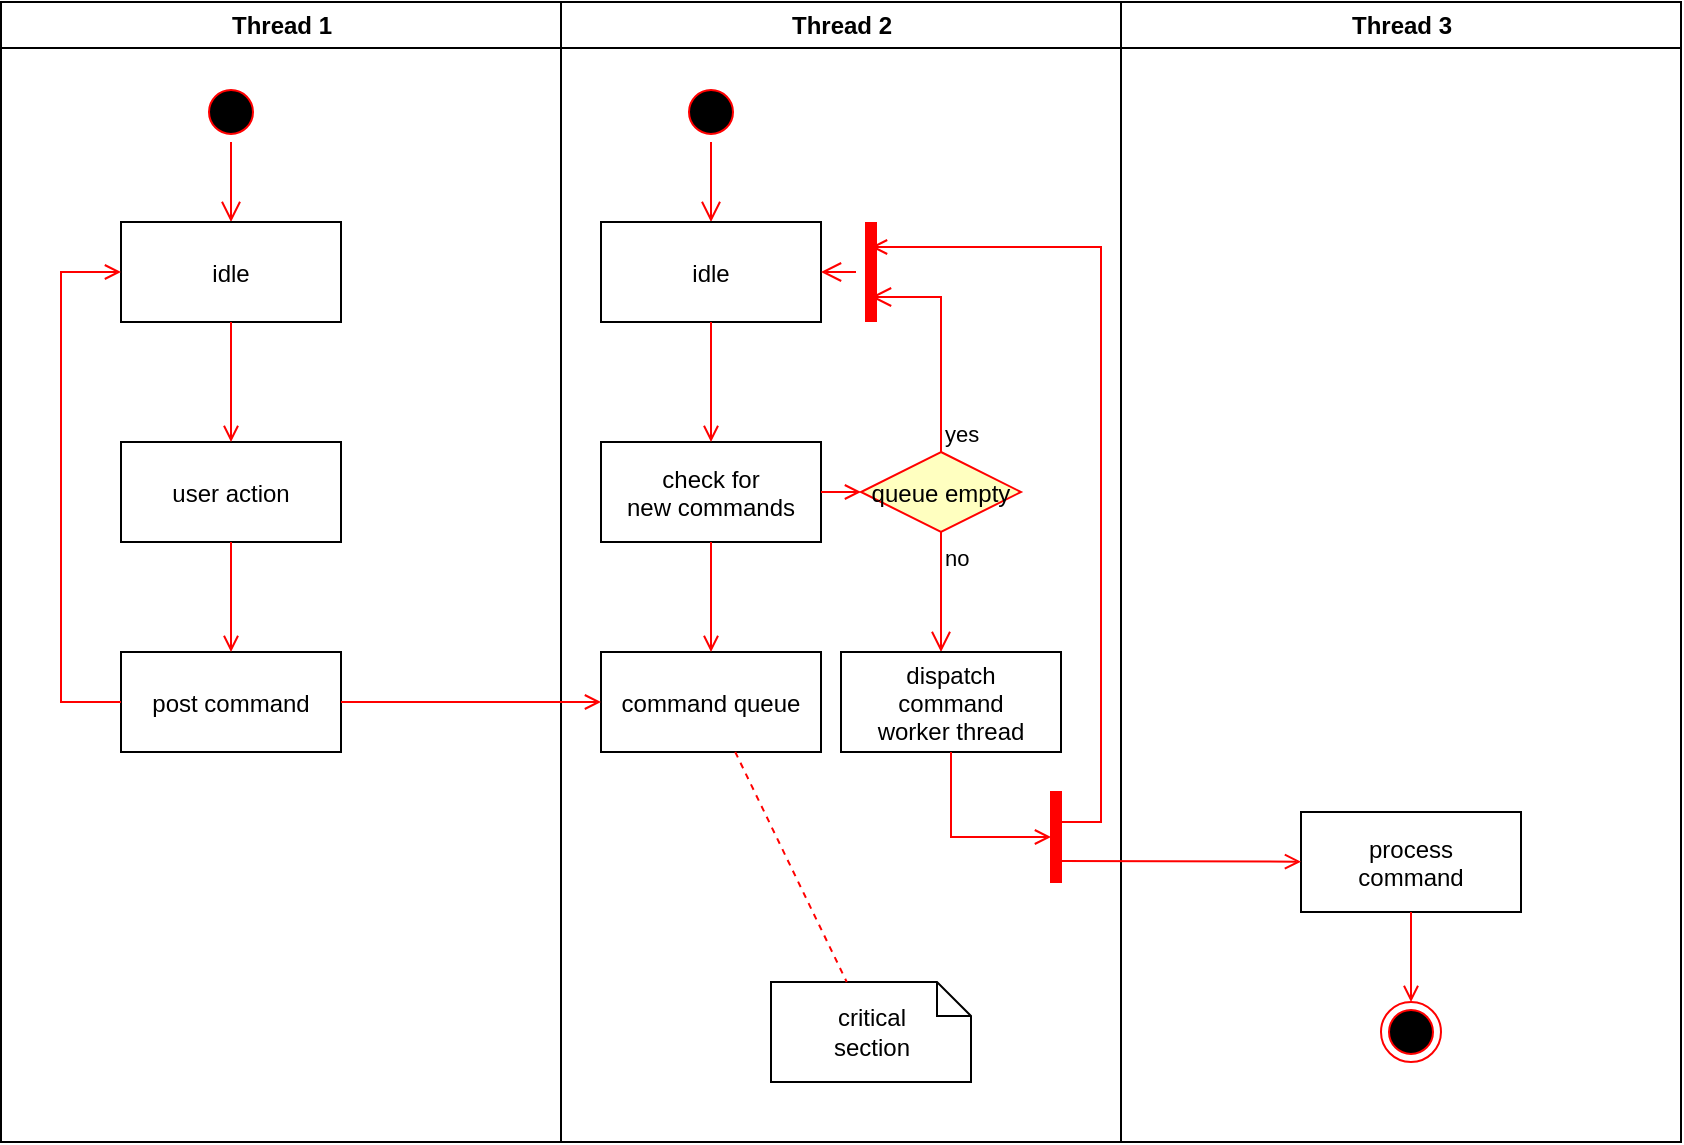 <mxfile version="14.1.9" type="github" pages="2">
  <diagram name="Page-1" id="e7e014a7-5840-1c2e-5031-d8a46d1fe8dd">
    <mxGraphModel dx="1426" dy="946" grid="1" gridSize="10" guides="1" tooltips="1" connect="1" arrows="1" fold="1" page="1" pageScale="1" pageWidth="1169" pageHeight="826" background="#ffffff" math="0" shadow="0">
      <root>
        <mxCell id="0" />
        <mxCell id="1" parent="0" />
        <mxCell id="2" value="Thread 1" style="swimlane;whiteSpace=wrap" parent="1" vertex="1">
          <mxGeometry x="164.5" y="128" width="280" height="570" as="geometry" />
        </mxCell>
        <mxCell id="5" value="" style="ellipse;shape=startState;fillColor=#000000;strokeColor=#ff0000;" parent="2" vertex="1">
          <mxGeometry x="100" y="40" width="30" height="30" as="geometry" />
        </mxCell>
        <mxCell id="6" value="" style="edgeStyle=elbowEdgeStyle;elbow=horizontal;verticalAlign=bottom;endArrow=open;endSize=8;strokeColor=#FF0000;endFill=1;rounded=0" parent="2" source="5" target="7" edge="1">
          <mxGeometry x="100" y="40" as="geometry">
            <mxPoint x="115" y="110" as="targetPoint" />
          </mxGeometry>
        </mxCell>
        <mxCell id="7" value="idle" style="" parent="2" vertex="1">
          <mxGeometry x="60" y="110" width="110" height="50" as="geometry" />
        </mxCell>
        <mxCell id="8" value="user action" style="" parent="2" vertex="1">
          <mxGeometry x="60" y="220" width="110" height="50" as="geometry" />
        </mxCell>
        <mxCell id="9" value="" style="endArrow=open;strokeColor=#FF0000;endFill=1;rounded=0" parent="2" source="7" target="8" edge="1">
          <mxGeometry relative="1" as="geometry" />
        </mxCell>
        <mxCell id="10" value="post command" style="" parent="2" vertex="1">
          <mxGeometry x="60" y="325" width="110" height="50" as="geometry" />
        </mxCell>
        <mxCell id="11" value="" style="endArrow=open;strokeColor=#FF0000;endFill=1;rounded=0" parent="2" source="8" target="10" edge="1">
          <mxGeometry relative="1" as="geometry" />
        </mxCell>
        <mxCell id="12" value="" style="edgeStyle=elbowEdgeStyle;elbow=horizontal;strokeColor=#FF0000;endArrow=open;endFill=1;rounded=0" parent="2" source="10" target="7" edge="1">
          <mxGeometry width="100" height="100" relative="1" as="geometry">
            <mxPoint x="160" y="290" as="sourcePoint" />
            <mxPoint x="260" y="190" as="targetPoint" />
            <Array as="points">
              <mxPoint x="30" y="250" />
            </Array>
          </mxGeometry>
        </mxCell>
        <mxCell id="3" value="Thread 2" style="swimlane;whiteSpace=wrap" parent="1" vertex="1">
          <mxGeometry x="444.5" y="128" width="280" height="570" as="geometry" />
        </mxCell>
        <mxCell id="13" value="" style="ellipse;shape=startState;fillColor=#000000;strokeColor=#ff0000;" parent="3" vertex="1">
          <mxGeometry x="60" y="40" width="30" height="30" as="geometry" />
        </mxCell>
        <mxCell id="14" value="" style="edgeStyle=elbowEdgeStyle;elbow=horizontal;verticalAlign=bottom;endArrow=open;endSize=8;strokeColor=#FF0000;endFill=1;rounded=0" parent="3" source="13" target="15" edge="1">
          <mxGeometry x="40" y="20" as="geometry">
            <mxPoint x="55" y="90" as="targetPoint" />
          </mxGeometry>
        </mxCell>
        <mxCell id="15" value="idle" style="" parent="3" vertex="1">
          <mxGeometry x="20" y="110" width="110" height="50" as="geometry" />
        </mxCell>
        <mxCell id="16" value="check for &#xa;new commands" style="" parent="3" vertex="1">
          <mxGeometry x="20" y="220" width="110" height="50" as="geometry" />
        </mxCell>
        <mxCell id="17" value="" style="endArrow=open;strokeColor=#FF0000;endFill=1;rounded=0" parent="3" source="15" target="16" edge="1">
          <mxGeometry relative="1" as="geometry" />
        </mxCell>
        <mxCell id="18" value="command queue" style="" parent="3" vertex="1">
          <mxGeometry x="20" y="325" width="110" height="50" as="geometry" />
        </mxCell>
        <mxCell id="19" value="" style="endArrow=open;strokeColor=#FF0000;endFill=1;rounded=0" parent="3" source="16" target="18" edge="1">
          <mxGeometry relative="1" as="geometry" />
        </mxCell>
        <mxCell id="21" value="queue empty" style="rhombus;fillColor=#ffffc0;strokeColor=#ff0000;" parent="3" vertex="1">
          <mxGeometry x="150" y="225" width="80" height="40" as="geometry" />
        </mxCell>
        <mxCell id="22" value="yes" style="edgeStyle=elbowEdgeStyle;elbow=horizontal;align=left;verticalAlign=bottom;endArrow=open;endSize=8;strokeColor=#FF0000;exitX=0.5;exitY=0;endFill=1;rounded=0;entryX=0.75;entryY=0.5;entryPerimeter=0" parent="3" source="21" target="25" edge="1">
          <mxGeometry x="-1" relative="1" as="geometry">
            <mxPoint x="160" y="150" as="targetPoint" />
            <Array as="points">
              <mxPoint x="190" y="180" />
            </Array>
          </mxGeometry>
        </mxCell>
        <mxCell id="23" value="no" style="edgeStyle=elbowEdgeStyle;elbow=horizontal;align=left;verticalAlign=top;endArrow=open;endSize=8;strokeColor=#FF0000;endFill=1;rounded=0" parent="3" source="21" target="30" edge="1">
          <mxGeometry x="-1" relative="1" as="geometry">
            <mxPoint x="190" y="305" as="targetPoint" />
          </mxGeometry>
        </mxCell>
        <mxCell id="24" value="" style="endArrow=open;strokeColor=#FF0000;endFill=1;rounded=0" parent="3" source="16" target="21" edge="1">
          <mxGeometry relative="1" as="geometry" />
        </mxCell>
        <mxCell id="25" value="" style="shape=line;strokeWidth=6;strokeColor=#ff0000;rotation=90" parent="3" vertex="1">
          <mxGeometry x="130" y="127.5" width="50" height="15" as="geometry" />
        </mxCell>
        <mxCell id="26" value="" style="edgeStyle=elbowEdgeStyle;elbow=horizontal;verticalAlign=bottom;endArrow=open;endSize=8;strokeColor=#FF0000;endFill=1;rounded=0" parent="3" source="25" target="15" edge="1">
          <mxGeometry x="130" y="90" as="geometry">
            <mxPoint x="230" y="140" as="targetPoint" />
          </mxGeometry>
        </mxCell>
        <mxCell id="30" value="dispatch&#xa;command&#xa;worker thread" style="" parent="3" vertex="1">
          <mxGeometry x="140" y="325" width="110" height="50" as="geometry" />
        </mxCell>
        <mxCell id="31" value="critical&#xa;section" style="shape=note;whiteSpace=wrap;size=17" parent="3" vertex="1">
          <mxGeometry x="105" y="490" width="100" height="50" as="geometry" />
        </mxCell>
        <mxCell id="32" value="" style="endArrow=none;strokeColor=#FF0000;endFill=0;rounded=0;dashed=1" parent="3" source="18" target="31" edge="1">
          <mxGeometry relative="1" as="geometry" />
        </mxCell>
        <mxCell id="34" value="" style="whiteSpace=wrap;strokeColor=#FF0000;fillColor=#FF0000" parent="3" vertex="1">
          <mxGeometry x="245" y="395" width="5" height="45" as="geometry" />
        </mxCell>
        <mxCell id="41" value="" style="edgeStyle=elbowEdgeStyle;elbow=horizontal;entryX=0;entryY=0.5;strokeColor=#FF0000;endArrow=open;endFill=1;rounded=0" parent="3" source="30" target="34" edge="1">
          <mxGeometry width="100" height="100" relative="1" as="geometry">
            <mxPoint x="60" y="480" as="sourcePoint" />
            <mxPoint x="160" y="380" as="targetPoint" />
            <Array as="points">
              <mxPoint x="195" y="400" />
            </Array>
          </mxGeometry>
        </mxCell>
        <mxCell id="4" value="Thread 3" style="swimlane;whiteSpace=wrap" parent="1" vertex="1">
          <mxGeometry x="724.5" y="128" width="280" height="570" as="geometry" />
        </mxCell>
        <mxCell id="33" value="process&#xa;command" style="" parent="4" vertex="1">
          <mxGeometry x="90" y="405" width="110" height="50" as="geometry" />
        </mxCell>
        <mxCell id="35" value="" style="edgeStyle=elbowEdgeStyle;elbow=horizontal;strokeColor=#FF0000;endArrow=open;endFill=1;rounded=0;entryX=0.25;entryY=0.5;entryPerimeter=0" parent="4" target="25" edge="1">
          <mxGeometry width="100" height="100" relative="1" as="geometry">
            <mxPoint x="-30" y="410" as="sourcePoint" />
            <mxPoint x="-120" y="120" as="targetPoint" />
            <Array as="points">
              <mxPoint x="-10" y="135" />
            </Array>
          </mxGeometry>
        </mxCell>
        <mxCell id="37" value="" style="edgeStyle=none;strokeColor=#FF0000;endArrow=open;endFill=1;rounded=0" parent="4" target="33" edge="1">
          <mxGeometry width="100" height="100" relative="1" as="geometry">
            <mxPoint x="-30" y="429.5" as="sourcePoint" />
            <mxPoint x="90" y="429.5" as="targetPoint" />
          </mxGeometry>
        </mxCell>
        <mxCell id="38" value="" style="ellipse;shape=endState;fillColor=#000000;strokeColor=#ff0000" parent="4" vertex="1">
          <mxGeometry x="130" y="500" width="30" height="30" as="geometry" />
        </mxCell>
        <mxCell id="39" value="" style="endArrow=open;strokeColor=#FF0000;endFill=1;rounded=0" parent="4" source="33" target="38" edge="1">
          <mxGeometry relative="1" as="geometry" />
        </mxCell>
        <mxCell id="20" value="" style="endArrow=open;strokeColor=#FF0000;endFill=1;rounded=0" parent="1" source="10" target="18" edge="1">
          <mxGeometry relative="1" as="geometry" />
        </mxCell>
      </root>
    </mxGraphModel>
  </diagram>
  <diagram id="OCjMVHGbWokwPHXsXugD" name="Page-2">
    <mxGraphModel dx="1426" dy="946" grid="1" gridSize="10" guides="1" tooltips="1" connect="1" arrows="1" fold="1" page="1" pageScale="1" pageWidth="827" pageHeight="1169" math="0" shadow="0">
      <root>
        <mxCell id="HOxXat0_lPH71bjHosXW-0" />
        <mxCell id="HOxXat0_lPH71bjHosXW-1" parent="HOxXat0_lPH71bjHosXW-0" />
        <mxCell id="HOxXat0_lPH71bjHosXW-2" value="Pool" style="swimlane;html=1;childLayout=stackLayout;startSize=20;rounded=0;shadow=0;comic=0;labelBackgroundColor=none;strokeWidth=1;fontFamily=Verdana;fontSize=12;align=center;" vertex="1" parent="HOxXat0_lPH71bjHosXW-1">
          <mxGeometry x="40" y="20" width="750" height="990" as="geometry" />
        </mxCell>
        <mxCell id="HOxXat0_lPH71bjHosXW-3" value="Lane 1" style="swimlane;html=1;startSize=20;" vertex="1" parent="HOxXat0_lPH71bjHosXW-2">
          <mxGeometry y="20" width="250" height="970" as="geometry" />
        </mxCell>
        <mxCell id="HOxXat0_lPH71bjHosXW-4" style="edgeStyle=none;rounded=0;html=1;labelBackgroundColor=none;startArrow=none;startFill=0;startSize=5;endArrow=classicThin;endFill=1;endSize=5;jettySize=auto;orthogonalLoop=1;strokeWidth=1;fontFamily=Verdana;fontSize=12" edge="1" parent="HOxXat0_lPH71bjHosXW-3" source="HOxXat0_lPH71bjHosXW-5" target="HOxXat0_lPH71bjHosXW-8">
          <mxGeometry relative="1" as="geometry" />
        </mxCell>
        <mxCell id="HOxXat0_lPH71bjHosXW-5" value="Action" style="rounded=1;whiteSpace=wrap;html=1;shadow=0;comic=0;labelBackgroundColor=none;strokeWidth=1;fontFamily=Verdana;fontSize=12;align=center;arcSize=50;" vertex="1" parent="HOxXat0_lPH71bjHosXW-3">
          <mxGeometry x="90" y="220" width="100" height="30" as="geometry" />
        </mxCell>
        <mxCell id="HOxXat0_lPH71bjHosXW-6" value="Action" style="rounded=1;whiteSpace=wrap;html=1;shadow=0;comic=0;labelBackgroundColor=none;strokeWidth=1;fontFamily=Verdana;fontSize=12;align=center;arcSize=50;" vertex="1" parent="HOxXat0_lPH71bjHosXW-3">
          <mxGeometry x="80" y="335" width="100" height="30" as="geometry" />
        </mxCell>
        <mxCell id="HOxXat0_lPH71bjHosXW-7" style="edgeStyle=none;rounded=0;html=1;labelBackgroundColor=none;startArrow=none;startFill=0;startSize=5;endArrow=classicThin;endFill=1;endSize=5;jettySize=auto;orthogonalLoop=1;strokeWidth=1;fontFamily=Verdana;fontSize=12" edge="1" parent="HOxXat0_lPH71bjHosXW-3" source="HOxXat0_lPH71bjHosXW-8" target="HOxXat0_lPH71bjHosXW-6">
          <mxGeometry relative="1" as="geometry" />
        </mxCell>
        <mxCell id="HOxXat0_lPH71bjHosXW-8" value="Object" style="rounded=0;whiteSpace=wrap;html=1;shadow=0;comic=0;labelBackgroundColor=none;strokeWidth=1;fontFamily=Verdana;fontSize=12;align=center;arcSize=50;" vertex="1" parent="HOxXat0_lPH71bjHosXW-3">
          <mxGeometry x="140" y="280" width="70" height="30" as="geometry" />
        </mxCell>
        <mxCell id="HOxXat0_lPH71bjHosXW-9" style="edgeStyle=none;rounded=0;html=1;labelBackgroundColor=none;startArrow=none;startFill=0;startSize=5;endArrow=oval;endFill=0;endSize=5;jettySize=auto;orthogonalLoop=1;strokeWidth=1;fontFamily=Verdana;fontSize=12;dashed=1;" edge="1" parent="HOxXat0_lPH71bjHosXW-3" source="HOxXat0_lPH71bjHosXW-11" target="HOxXat0_lPH71bjHosXW-5">
          <mxGeometry relative="1" as="geometry" />
        </mxCell>
        <mxCell id="HOxXat0_lPH71bjHosXW-10" style="edgeStyle=none;rounded=0;html=1;dashed=1;labelBackgroundColor=none;startArrow=none;startFill=0;startSize=5;endArrow=oval;endFill=0;endSize=5;jettySize=auto;orthogonalLoop=1;strokeWidth=1;fontFamily=Verdana;fontSize=12" edge="1" parent="HOxXat0_lPH71bjHosXW-3" source="HOxXat0_lPH71bjHosXW-11" target="HOxXat0_lPH71bjHosXW-8">
          <mxGeometry relative="1" as="geometry" />
        </mxCell>
        <mxCell id="HOxXat0_lPH71bjHosXW-11" value="Note" style="shape=note;whiteSpace=wrap;html=1;rounded=0;shadow=0;comic=0;labelBackgroundColor=none;strokeWidth=1;fontFamily=Verdana;fontSize=12;align=center;size=20;" vertex="1" parent="HOxXat0_lPH71bjHosXW-3">
          <mxGeometry x="20" y="274" width="85" height="42" as="geometry" />
        </mxCell>
        <mxCell id="HOxXat0_lPH71bjHosXW-12" value="Lane 2" style="swimlane;html=1;startSize=20;" vertex="1" parent="HOxXat0_lPH71bjHosXW-2">
          <mxGeometry x="250" y="20" width="250" height="970" as="geometry" />
        </mxCell>
        <mxCell id="HOxXat0_lPH71bjHosXW-13" value="" style="whiteSpace=wrap;html=1;rounded=0;shadow=0;comic=0;labelBackgroundColor=none;strokeWidth=1;fillColor=#000000;fontFamily=Verdana;fontSize=12;align=center;rotation=0;" vertex="1" parent="HOxXat0_lPH71bjHosXW-12">
          <mxGeometry x="30" y="160" width="147" height="10" as="geometry" />
        </mxCell>
        <mxCell id="HOxXat0_lPH71bjHosXW-14" style="edgeStyle=none;rounded=0;html=1;labelBackgroundColor=none;startArrow=none;startFill=0;startSize=5;endArrow=classicThin;endFill=1;endSize=5;jettySize=auto;orthogonalLoop=1;strokeWidth=1;fontFamily=Verdana;fontSize=12" edge="1" parent="HOxXat0_lPH71bjHosXW-12" source="HOxXat0_lPH71bjHosXW-15" target="HOxXat0_lPH71bjHosXW-21">
          <mxGeometry relative="1" as="geometry" />
        </mxCell>
        <mxCell id="HOxXat0_lPH71bjHosXW-15" value="Action" style="rounded=1;whiteSpace=wrap;html=1;shadow=0;comic=0;labelBackgroundColor=none;strokeWidth=1;fontFamily=Verdana;fontSize=12;align=center;arcSize=50;" vertex="1" parent="HOxXat0_lPH71bjHosXW-12">
          <mxGeometry x="64" y="450" width="100" height="30" as="geometry" />
        </mxCell>
        <mxCell id="HOxXat0_lPH71bjHosXW-16" style="edgeStyle=none;rounded=0;html=1;labelBackgroundColor=none;startArrow=none;startFill=0;startSize=5;endArrow=classicThin;endFill=1;endSize=5;jettySize=auto;orthogonalLoop=1;strokeWidth=1;fontFamily=Verdana;fontSize=12" edge="1" parent="HOxXat0_lPH71bjHosXW-12" source="HOxXat0_lPH71bjHosXW-17" target="HOxXat0_lPH71bjHosXW-15">
          <mxGeometry relative="1" as="geometry" />
        </mxCell>
        <mxCell id="HOxXat0_lPH71bjHosXW-17" value="" style="whiteSpace=wrap;html=1;rounded=0;shadow=0;comic=0;labelBackgroundColor=none;strokeWidth=1;fillColor=#000000;fontFamily=Verdana;fontSize=12;align=center;rotation=0;" vertex="1" parent="HOxXat0_lPH71bjHosXW-12">
          <mxGeometry x="40" y="410" width="147" height="10" as="geometry" />
        </mxCell>
        <mxCell id="HOxXat0_lPH71bjHosXW-18" style="edgeStyle=orthogonalEdgeStyle;rounded=0;html=1;entryX=0.25;entryY=0;labelBackgroundColor=none;startArrow=none;startFill=0;startSize=5;endArrow=classicThin;endFill=1;endSize=5;jettySize=auto;orthogonalLoop=1;strokeWidth=1;fontFamily=Verdana;fontSize=12" edge="1" parent="HOxXat0_lPH71bjHosXW-12" source="HOxXat0_lPH71bjHosXW-19" target="HOxXat0_lPH71bjHosXW-17">
          <mxGeometry relative="1" as="geometry" />
        </mxCell>
        <mxCell id="HOxXat0_lPH71bjHosXW-19" value="Object" style="rounded=0;whiteSpace=wrap;html=1;shadow=0;comic=0;labelBackgroundColor=none;strokeWidth=1;fontFamily=Verdana;fontSize=12;align=center;arcSize=50;" vertex="1" parent="HOxXat0_lPH71bjHosXW-12">
          <mxGeometry x="-40" y="365" width="70" height="30" as="geometry" />
        </mxCell>
        <mxCell id="HOxXat0_lPH71bjHosXW-20" style="edgeStyle=none;rounded=0;html=1;labelBackgroundColor=none;startArrow=none;startFill=0;startSize=5;endArrow=classicThin;endFill=1;endSize=5;jettySize=auto;orthogonalLoop=1;strokeWidth=1;fontFamily=Verdana;fontSize=12" edge="1" parent="HOxXat0_lPH71bjHosXW-12" source="HOxXat0_lPH71bjHosXW-21" target="HOxXat0_lPH71bjHosXW-22">
          <mxGeometry relative="1" as="geometry" />
        </mxCell>
        <mxCell id="HOxXat0_lPH71bjHosXW-21" value="Object" style="rounded=0;whiteSpace=wrap;html=1;shadow=0;comic=0;labelBackgroundColor=none;strokeWidth=1;fontFamily=Verdana;fontSize=12;align=center;arcSize=50;" vertex="1" parent="HOxXat0_lPH71bjHosXW-12">
          <mxGeometry x="125" y="510" width="70" height="30" as="geometry" />
        </mxCell>
        <mxCell id="HOxXat0_lPH71bjHosXW-22" value="Action" style="rounded=1;whiteSpace=wrap;html=1;shadow=0;comic=0;labelBackgroundColor=none;strokeWidth=1;fontFamily=Verdana;fontSize=12;align=center;arcSize=50;" vertex="1" parent="HOxXat0_lPH71bjHosXW-12">
          <mxGeometry x="85" y="580" width="100" height="30" as="geometry" />
        </mxCell>
        <mxCell id="HOxXat0_lPH71bjHosXW-23" style="edgeStyle=none;rounded=0;html=1;dashed=1;labelBackgroundColor=none;startArrow=none;startFill=0;startSize=5;endArrow=oval;endFill=0;endSize=5;jettySize=auto;orthogonalLoop=1;strokeWidth=1;fontFamily=Verdana;fontSize=12" edge="1" parent="HOxXat0_lPH71bjHosXW-12" source="HOxXat0_lPH71bjHosXW-25" target="HOxXat0_lPH71bjHosXW-15">
          <mxGeometry relative="1" as="geometry" />
        </mxCell>
        <mxCell id="HOxXat0_lPH71bjHosXW-24" style="edgeStyle=none;rounded=0;html=1;dashed=1;labelBackgroundColor=none;startArrow=none;startFill=0;startSize=5;endArrow=oval;endFill=0;endSize=5;jettySize=auto;orthogonalLoop=1;strokeWidth=1;fontFamily=Verdana;fontSize=12" edge="1" parent="HOxXat0_lPH71bjHosXW-12" source="HOxXat0_lPH71bjHosXW-25" target="HOxXat0_lPH71bjHosXW-21">
          <mxGeometry relative="1" as="geometry" />
        </mxCell>
        <mxCell id="HOxXat0_lPH71bjHosXW-25" value="Note" style="shape=note;whiteSpace=wrap;html=1;rounded=0;shadow=0;comic=0;labelBackgroundColor=none;strokeWidth=1;fontFamily=Verdana;fontSize=12;align=center;size=20;" vertex="1" parent="HOxXat0_lPH71bjHosXW-12">
          <mxGeometry x="10" y="510" width="90" height="55" as="geometry" />
        </mxCell>
        <mxCell id="HOxXat0_lPH71bjHosXW-26" style="edgeStyle=none;rounded=0;html=1;dashed=1;labelBackgroundColor=none;startArrow=none;startFill=0;startSize=5;endArrow=oval;endFill=0;endSize=5;jettySize=auto;orthogonalLoop=1;strokeWidth=1;fontFamily=Verdana;fontSize=12" edge="1" parent="HOxXat0_lPH71bjHosXW-12" source="HOxXat0_lPH71bjHosXW-27" target="HOxXat0_lPH71bjHosXW-22">
          <mxGeometry relative="1" as="geometry" />
        </mxCell>
        <mxCell id="HOxXat0_lPH71bjHosXW-27" value="Note" style="shape=note;whiteSpace=wrap;html=1;rounded=0;shadow=0;comic=0;labelBackgroundColor=none;strokeWidth=1;fontFamily=Verdana;fontSize=12;align=center;size=20;" vertex="1" parent="HOxXat0_lPH71bjHosXW-12">
          <mxGeometry x="40" y="648" width="105" height="55" as="geometry" />
        </mxCell>
        <mxCell id="HOxXat0_lPH71bjHosXW-28" value="Lane 3" style="swimlane;html=1;startSize=20;" vertex="1" parent="HOxXat0_lPH71bjHosXW-2">
          <mxGeometry x="500" y="20" width="250" height="970" as="geometry" />
        </mxCell>
        <mxCell id="HOxXat0_lPH71bjHosXW-29" style="edgeStyle=orthogonalEdgeStyle;rounded=0;html=1;labelBackgroundColor=none;startArrow=none;startFill=0;startSize=5;endArrow=classicThin;endFill=1;endSize=5;jettySize=auto;orthogonalLoop=1;strokeWidth=1;fontFamily=Verdana;fontSize=12" edge="1" parent="HOxXat0_lPH71bjHosXW-28" source="HOxXat0_lPH71bjHosXW-30" target="HOxXat0_lPH71bjHosXW-31">
          <mxGeometry relative="1" as="geometry" />
        </mxCell>
        <mxCell id="HOxXat0_lPH71bjHosXW-30" value="" style="ellipse;whiteSpace=wrap;html=1;rounded=0;shadow=0;comic=0;labelBackgroundColor=none;strokeWidth=1;fillColor=#000000;fontFamily=Verdana;fontSize=12;align=center;" vertex="1" parent="HOxXat0_lPH71bjHosXW-28">
          <mxGeometry x="80" y="40" width="40" height="40" as="geometry" />
        </mxCell>
        <mxCell id="HOxXat0_lPH71bjHosXW-31" value="Action" style="rounded=1;whiteSpace=wrap;html=1;shadow=0;comic=0;labelBackgroundColor=none;strokeWidth=1;fontFamily=Verdana;fontSize=12;align=center;arcSize=50;" vertex="1" parent="HOxXat0_lPH71bjHosXW-28">
          <mxGeometry x="50" y="110" width="100" height="30" as="geometry" />
        </mxCell>
        <mxCell id="HOxXat0_lPH71bjHosXW-32" style="rounded=0;html=1;labelBackgroundColor=none;startArrow=none;startFill=0;startSize=5;endArrow=classicThin;endFill=1;endSize=5;jettySize=auto;orthogonalLoop=1;strokeWidth=1;fontFamily=Verdana;fontSize=12" edge="1" parent="HOxXat0_lPH71bjHosXW-28" source="HOxXat0_lPH71bjHosXW-33" target="HOxXat0_lPH71bjHosXW-37">
          <mxGeometry relative="1" as="geometry" />
        </mxCell>
        <mxCell id="HOxXat0_lPH71bjHosXW-33" value="Action" style="rounded=1;whiteSpace=wrap;html=1;shadow=0;comic=0;labelBackgroundColor=none;strokeWidth=1;fontFamily=Verdana;fontSize=12;align=center;arcSize=50;" vertex="1" parent="HOxXat0_lPH71bjHosXW-28">
          <mxGeometry x="45" y="208" width="100" height="30" as="geometry" />
        </mxCell>
        <mxCell id="HOxXat0_lPH71bjHosXW-34" style="edgeStyle=none;rounded=0;html=1;labelBackgroundColor=none;startArrow=none;startFill=0;startSize=5;endArrow=classicThin;endFill=1;endSize=5;jettySize=auto;orthogonalLoop=1;strokeWidth=1;fontFamily=Verdana;fontSize=12" edge="1" parent="HOxXat0_lPH71bjHosXW-28" source="HOxXat0_lPH71bjHosXW-35" target="HOxXat0_lPH71bjHosXW-38">
          <mxGeometry relative="1" as="geometry" />
        </mxCell>
        <mxCell id="HOxXat0_lPH71bjHosXW-35" value="Action" style="rounded=1;whiteSpace=wrap;html=1;shadow=0;comic=0;labelBackgroundColor=none;strokeWidth=1;fontFamily=Verdana;fontSize=12;align=center;arcSize=50;" vertex="1" parent="HOxXat0_lPH71bjHosXW-28">
          <mxGeometry x="85" y="330" width="100" height="30" as="geometry" />
        </mxCell>
        <mxCell id="HOxXat0_lPH71bjHosXW-36" style="edgeStyle=none;rounded=0;html=1;labelBackgroundColor=none;startArrow=none;startFill=0;startSize=5;endArrow=classicThin;endFill=1;endSize=5;jettySize=auto;orthogonalLoop=1;strokeWidth=1;fontFamily=Verdana;fontSize=12" edge="1" parent="HOxXat0_lPH71bjHosXW-28" source="HOxXat0_lPH71bjHosXW-37" target="HOxXat0_lPH71bjHosXW-35">
          <mxGeometry relative="1" as="geometry" />
        </mxCell>
        <mxCell id="HOxXat0_lPH71bjHosXW-37" value="Object" style="rounded=0;whiteSpace=wrap;html=1;shadow=0;comic=0;labelBackgroundColor=none;strokeWidth=1;fontFamily=Verdana;fontSize=12;align=center;arcSize=50;" vertex="1" parent="HOxXat0_lPH71bjHosXW-28">
          <mxGeometry x="15" y="268" width="70" height="30" as="geometry" />
        </mxCell>
        <mxCell id="HOxXat0_lPH71bjHosXW-38" value="Object" style="rounded=0;whiteSpace=wrap;html=1;shadow=0;comic=0;labelBackgroundColor=none;strokeWidth=1;fontFamily=Verdana;fontSize=12;align=center;arcSize=50;" vertex="1" parent="HOxXat0_lPH71bjHosXW-28">
          <mxGeometry x="-35" y="360" width="70" height="30" as="geometry" />
        </mxCell>
        <mxCell id="HOxXat0_lPH71bjHosXW-39" style="edgeStyle=none;rounded=0;html=1;labelBackgroundColor=none;startArrow=none;startFill=0;startSize=5;endArrow=classicThin;endFill=1;endSize=5;jettySize=auto;orthogonalLoop=1;strokeWidth=1;fontFamily=Verdana;fontSize=12" edge="1" parent="HOxXat0_lPH71bjHosXW-28" source="HOxXat0_lPH71bjHosXW-40" target="HOxXat0_lPH71bjHosXW-42">
          <mxGeometry relative="1" as="geometry" />
        </mxCell>
        <mxCell id="HOxXat0_lPH71bjHosXW-40" value="Object" style="rounded=0;whiteSpace=wrap;html=1;shadow=0;comic=0;labelBackgroundColor=none;strokeWidth=1;fontFamily=Verdana;fontSize=12;align=center;arcSize=50;" vertex="1" parent="HOxXat0_lPH71bjHosXW-28">
          <mxGeometry x="-35" y="610" width="70" height="30" as="geometry" />
        </mxCell>
        <mxCell id="HOxXat0_lPH71bjHosXW-41" style="edgeStyle=none;rounded=0;html=1;labelBackgroundColor=none;startArrow=none;startFill=0;startSize=5;endArrow=classicThin;endFill=1;endSize=5;jettySize=auto;orthogonalLoop=1;strokeWidth=1;fontFamily=Verdana;fontSize=12" edge="1" parent="HOxXat0_lPH71bjHosXW-28" source="HOxXat0_lPH71bjHosXW-42" target="HOxXat0_lPH71bjHosXW-44">
          <mxGeometry relative="1" as="geometry" />
        </mxCell>
        <mxCell id="HOxXat0_lPH71bjHosXW-42" value="Action" style="rounded=1;whiteSpace=wrap;html=1;shadow=0;comic=0;labelBackgroundColor=none;strokeWidth=1;fontFamily=Verdana;fontSize=12;align=center;arcSize=50;" vertex="1" parent="HOxXat0_lPH71bjHosXW-28">
          <mxGeometry x="70" y="670" width="100" height="30" as="geometry" />
        </mxCell>
        <mxCell id="HOxXat0_lPH71bjHosXW-43" style="edgeStyle=none;rounded=0;html=1;labelBackgroundColor=none;startArrow=none;startFill=0;startSize=5;endArrow=classicThin;endFill=1;endSize=5;jettySize=auto;orthogonalLoop=1;strokeWidth=1;fontFamily=Verdana;fontSize=12" edge="1" parent="HOxXat0_lPH71bjHosXW-28" source="HOxXat0_lPH71bjHosXW-44" target="HOxXat0_lPH71bjHosXW-45">
          <mxGeometry relative="1" as="geometry" />
        </mxCell>
        <mxCell id="HOxXat0_lPH71bjHosXW-44" value="Action" style="rounded=1;whiteSpace=wrap;html=1;shadow=0;comic=0;labelBackgroundColor=none;strokeWidth=1;fontFamily=Verdana;fontSize=12;align=center;arcSize=50;" vertex="1" parent="HOxXat0_lPH71bjHosXW-28">
          <mxGeometry x="70" y="810" width="100" height="30" as="geometry" />
        </mxCell>
        <mxCell id="HOxXat0_lPH71bjHosXW-45" value="" style="shape=mxgraph.bpmn.shape;html=1;verticalLabelPosition=bottom;labelBackgroundColor=#ffffff;verticalAlign=top;perimeter=ellipsePerimeter;outline=end;symbol=terminate;rounded=0;shadow=0;comic=0;strokeWidth=1;fontFamily=Verdana;fontSize=12;align=center;" vertex="1" parent="HOxXat0_lPH71bjHosXW-28">
          <mxGeometry x="100" y="880" width="40" height="40" as="geometry" />
        </mxCell>
        <mxCell id="HOxXat0_lPH71bjHosXW-46" style="edgeStyle=none;rounded=0;html=1;dashed=1;labelBackgroundColor=none;startArrow=none;startFill=0;startSize=5;endArrow=oval;endFill=0;endSize=5;jettySize=auto;orthogonalLoop=1;strokeWidth=1;fontFamily=Verdana;fontSize=12" edge="1" parent="HOxXat0_lPH71bjHosXW-28" source="HOxXat0_lPH71bjHosXW-48" target="HOxXat0_lPH71bjHosXW-33">
          <mxGeometry relative="1" as="geometry" />
        </mxCell>
        <mxCell id="HOxXat0_lPH71bjHosXW-47" style="edgeStyle=none;rounded=0;html=1;dashed=1;labelBackgroundColor=none;startArrow=none;startFill=0;startSize=5;endArrow=oval;endFill=0;endSize=5;jettySize=auto;orthogonalLoop=1;strokeWidth=1;fontFamily=Verdana;fontSize=12" edge="1" parent="HOxXat0_lPH71bjHosXW-28" source="HOxXat0_lPH71bjHosXW-48" target="HOxXat0_lPH71bjHosXW-37">
          <mxGeometry relative="1" as="geometry" />
        </mxCell>
        <mxCell id="HOxXat0_lPH71bjHosXW-48" value="Note" style="shape=note;whiteSpace=wrap;html=1;rounded=0;shadow=0;comic=0;labelBackgroundColor=none;strokeWidth=1;fontFamily=Verdana;fontSize=12;align=center;size=20;" vertex="1" parent="HOxXat0_lPH71bjHosXW-28">
          <mxGeometry x="160" y="256" width="75" height="44" as="geometry" />
        </mxCell>
        <mxCell id="HOxXat0_lPH71bjHosXW-49" style="edgeStyle=none;rounded=0;html=1;dashed=1;labelBackgroundColor=none;startArrow=none;startFill=0;startSize=5;endArrow=oval;endFill=0;endSize=5;jettySize=auto;orthogonalLoop=1;strokeWidth=1;fontFamily=Verdana;fontSize=12" edge="1" parent="HOxXat0_lPH71bjHosXW-28" source="HOxXat0_lPH71bjHosXW-51" target="HOxXat0_lPH71bjHosXW-35">
          <mxGeometry relative="1" as="geometry" />
        </mxCell>
        <mxCell id="HOxXat0_lPH71bjHosXW-50" style="edgeStyle=none;rounded=0;html=1;dashed=1;labelBackgroundColor=none;startArrow=none;startFill=0;startSize=5;endArrow=oval;endFill=0;endSize=5;jettySize=auto;orthogonalLoop=1;strokeWidth=1;fontFamily=Verdana;fontSize=12" edge="1" parent="HOxXat0_lPH71bjHosXW-28" source="HOxXat0_lPH71bjHosXW-51" target="HOxXat0_lPH71bjHosXW-38">
          <mxGeometry relative="1" as="geometry" />
        </mxCell>
        <mxCell id="HOxXat0_lPH71bjHosXW-51" value="Note" style="shape=note;whiteSpace=wrap;html=1;rounded=0;shadow=0;comic=0;labelBackgroundColor=none;strokeWidth=1;fontFamily=Verdana;fontSize=12;align=center;size=20;" vertex="1" parent="HOxXat0_lPH71bjHosXW-28">
          <mxGeometry x="110" y="415" width="105" height="55" as="geometry" />
        </mxCell>
        <mxCell id="HOxXat0_lPH71bjHosXW-52" style="edgeStyle=none;rounded=0;html=1;dashed=1;labelBackgroundColor=none;startArrow=none;startFill=0;startSize=5;endArrow=oval;endFill=0;endSize=5;jettySize=auto;orthogonalLoop=1;strokeWidth=1;fontFamily=Verdana;fontSize=12" edge="1" parent="HOxXat0_lPH71bjHosXW-28" source="HOxXat0_lPH71bjHosXW-54" target="HOxXat0_lPH71bjHosXW-42">
          <mxGeometry relative="1" as="geometry" />
        </mxCell>
        <mxCell id="HOxXat0_lPH71bjHosXW-53" style="edgeStyle=none;rounded=0;html=1;dashed=1;labelBackgroundColor=none;startArrow=none;startFill=0;startSize=5;endArrow=oval;endFill=0;endSize=5;jettySize=auto;orthogonalLoop=1;strokeWidth=1;fontFamily=Verdana;fontSize=12" edge="1" parent="HOxXat0_lPH71bjHosXW-28" source="HOxXat0_lPH71bjHosXW-54" target="HOxXat0_lPH71bjHosXW-40">
          <mxGeometry relative="1" as="geometry" />
        </mxCell>
        <mxCell id="HOxXat0_lPH71bjHosXW-54" value="Note" style="shape=note;whiteSpace=wrap;html=1;rounded=0;shadow=0;comic=0;labelBackgroundColor=none;strokeWidth=1;fontFamily=Verdana;fontSize=12;align=center;size=20;" vertex="1" parent="HOxXat0_lPH71bjHosXW-28">
          <mxGeometry x="120" y="590" width="115" height="50" as="geometry" />
        </mxCell>
        <mxCell id="HOxXat0_lPH71bjHosXW-55" style="edgeStyle=none;rounded=0;html=1;dashed=1;labelBackgroundColor=none;startArrow=none;startFill=0;startSize=5;endArrow=oval;endFill=0;endSize=5;jettySize=auto;orthogonalLoop=1;strokeWidth=1;fontFamily=Verdana;fontSize=12" edge="1" parent="HOxXat0_lPH71bjHosXW-28" source="HOxXat0_lPH71bjHosXW-56" target="HOxXat0_lPH71bjHosXW-44">
          <mxGeometry relative="1" as="geometry" />
        </mxCell>
        <mxCell id="HOxXat0_lPH71bjHosXW-56" value="Note" style="shape=note;whiteSpace=wrap;html=1;rounded=0;shadow=0;comic=0;labelBackgroundColor=none;strokeWidth=1;fontFamily=Verdana;fontSize=12;align=center;size=20;" vertex="1" parent="HOxXat0_lPH71bjHosXW-28">
          <mxGeometry x="150" y="740" width="95" height="45" as="geometry" />
        </mxCell>
        <mxCell id="HOxXat0_lPH71bjHosXW-57" style="edgeStyle=orthogonalEdgeStyle;rounded=0;html=1;entryX=0.5;entryY=0;labelBackgroundColor=none;startArrow=none;startFill=0;startSize=5;endArrow=classicThin;endFill=1;endSize=5;jettySize=auto;orthogonalLoop=1;strokeWidth=1;fontFamily=Verdana;fontSize=12" edge="1" parent="HOxXat0_lPH71bjHosXW-2" source="HOxXat0_lPH71bjHosXW-31" target="HOxXat0_lPH71bjHosXW-13">
          <mxGeometry relative="1" as="geometry">
            <Array as="points">
              <mxPoint x="354" y="145" />
            </Array>
          </mxGeometry>
        </mxCell>
        <mxCell id="HOxXat0_lPH71bjHosXW-58" style="edgeStyle=orthogonalEdgeStyle;rounded=0;html=1;exitX=0.75;exitY=1;labelBackgroundColor=none;startArrow=none;startFill=0;startSize=5;endArrow=classicThin;endFill=1;endSize=5;jettySize=auto;orthogonalLoop=1;strokeWidth=1;fontFamily=Verdana;fontSize=12" edge="1" parent="HOxXat0_lPH71bjHosXW-2" source="HOxXat0_lPH71bjHosXW-13" target="HOxXat0_lPH71bjHosXW-33">
          <mxGeometry relative="1" as="geometry">
            <Array as="points">
              <mxPoint x="390" y="210" />
              <mxPoint x="595" y="210" />
            </Array>
          </mxGeometry>
        </mxCell>
        <mxCell id="HOxXat0_lPH71bjHosXW-59" style="edgeStyle=orthogonalEdgeStyle;rounded=0;html=1;exitX=0.25;exitY=1;entryX=0.5;entryY=0;labelBackgroundColor=none;startArrow=none;startFill=0;startSize=5;endArrow=classicThin;endFill=1;endSize=5;jettySize=auto;orthogonalLoop=1;strokeWidth=1;fontFamily=Verdana;fontSize=12" edge="1" parent="HOxXat0_lPH71bjHosXW-2" source="HOxXat0_lPH71bjHosXW-13" target="HOxXat0_lPH71bjHosXW-5">
          <mxGeometry relative="1" as="geometry">
            <Array as="points">
              <mxPoint x="317" y="210" />
              <mxPoint x="140" y="210" />
            </Array>
          </mxGeometry>
        </mxCell>
        <mxCell id="HOxXat0_lPH71bjHosXW-60" style="edgeStyle=orthogonalEdgeStyle;rounded=0;html=1;entryX=0.75;entryY=0;labelBackgroundColor=none;startArrow=none;startFill=0;startSize=5;endArrow=classicThin;endFill=1;endSize=5;jettySize=auto;orthogonalLoop=1;strokeWidth=1;fontFamily=Verdana;fontSize=12" edge="1" parent="HOxXat0_lPH71bjHosXW-2" source="HOxXat0_lPH71bjHosXW-38" target="HOxXat0_lPH71bjHosXW-17">
          <mxGeometry relative="1" as="geometry" />
        </mxCell>
        <mxCell id="HOxXat0_lPH71bjHosXW-61" style="edgeStyle=none;rounded=0;html=1;labelBackgroundColor=none;startArrow=none;startFill=0;startSize=5;endArrow=classicThin;endFill=1;endSize=5;jettySize=auto;orthogonalLoop=1;strokeWidth=1;fontFamily=Verdana;fontSize=12" edge="1" parent="HOxXat0_lPH71bjHosXW-2" source="HOxXat0_lPH71bjHosXW-6" target="HOxXat0_lPH71bjHosXW-19">
          <mxGeometry relative="1" as="geometry" />
        </mxCell>
        <mxCell id="HOxXat0_lPH71bjHosXW-62" style="edgeStyle=none;rounded=0;html=1;labelBackgroundColor=none;startArrow=none;startFill=0;startSize=5;endArrow=classicThin;endFill=1;endSize=5;jettySize=auto;orthogonalLoop=1;strokeWidth=1;fontFamily=Verdana;fontSize=12" edge="1" parent="HOxXat0_lPH71bjHosXW-2" source="HOxXat0_lPH71bjHosXW-22" target="HOxXat0_lPH71bjHosXW-40">
          <mxGeometry relative="1" as="geometry" />
        </mxCell>
        <mxCell id="HOxXat0_lPH71bjHosXW-63" style="edgeStyle=none;rounded=0;html=1;dashed=1;labelBackgroundColor=none;startArrow=none;startFill=0;startSize=5;endArrow=oval;endFill=0;endSize=5;jettySize=auto;orthogonalLoop=1;strokeWidth=1;fontFamily=Verdana;fontSize=12" edge="1" parent="HOxXat0_lPH71bjHosXW-2" source="HOxXat0_lPH71bjHosXW-27" target="HOxXat0_lPH71bjHosXW-40">
          <mxGeometry relative="1" as="geometry" />
        </mxCell>
      </root>
    </mxGraphModel>
  </diagram>
</mxfile>
